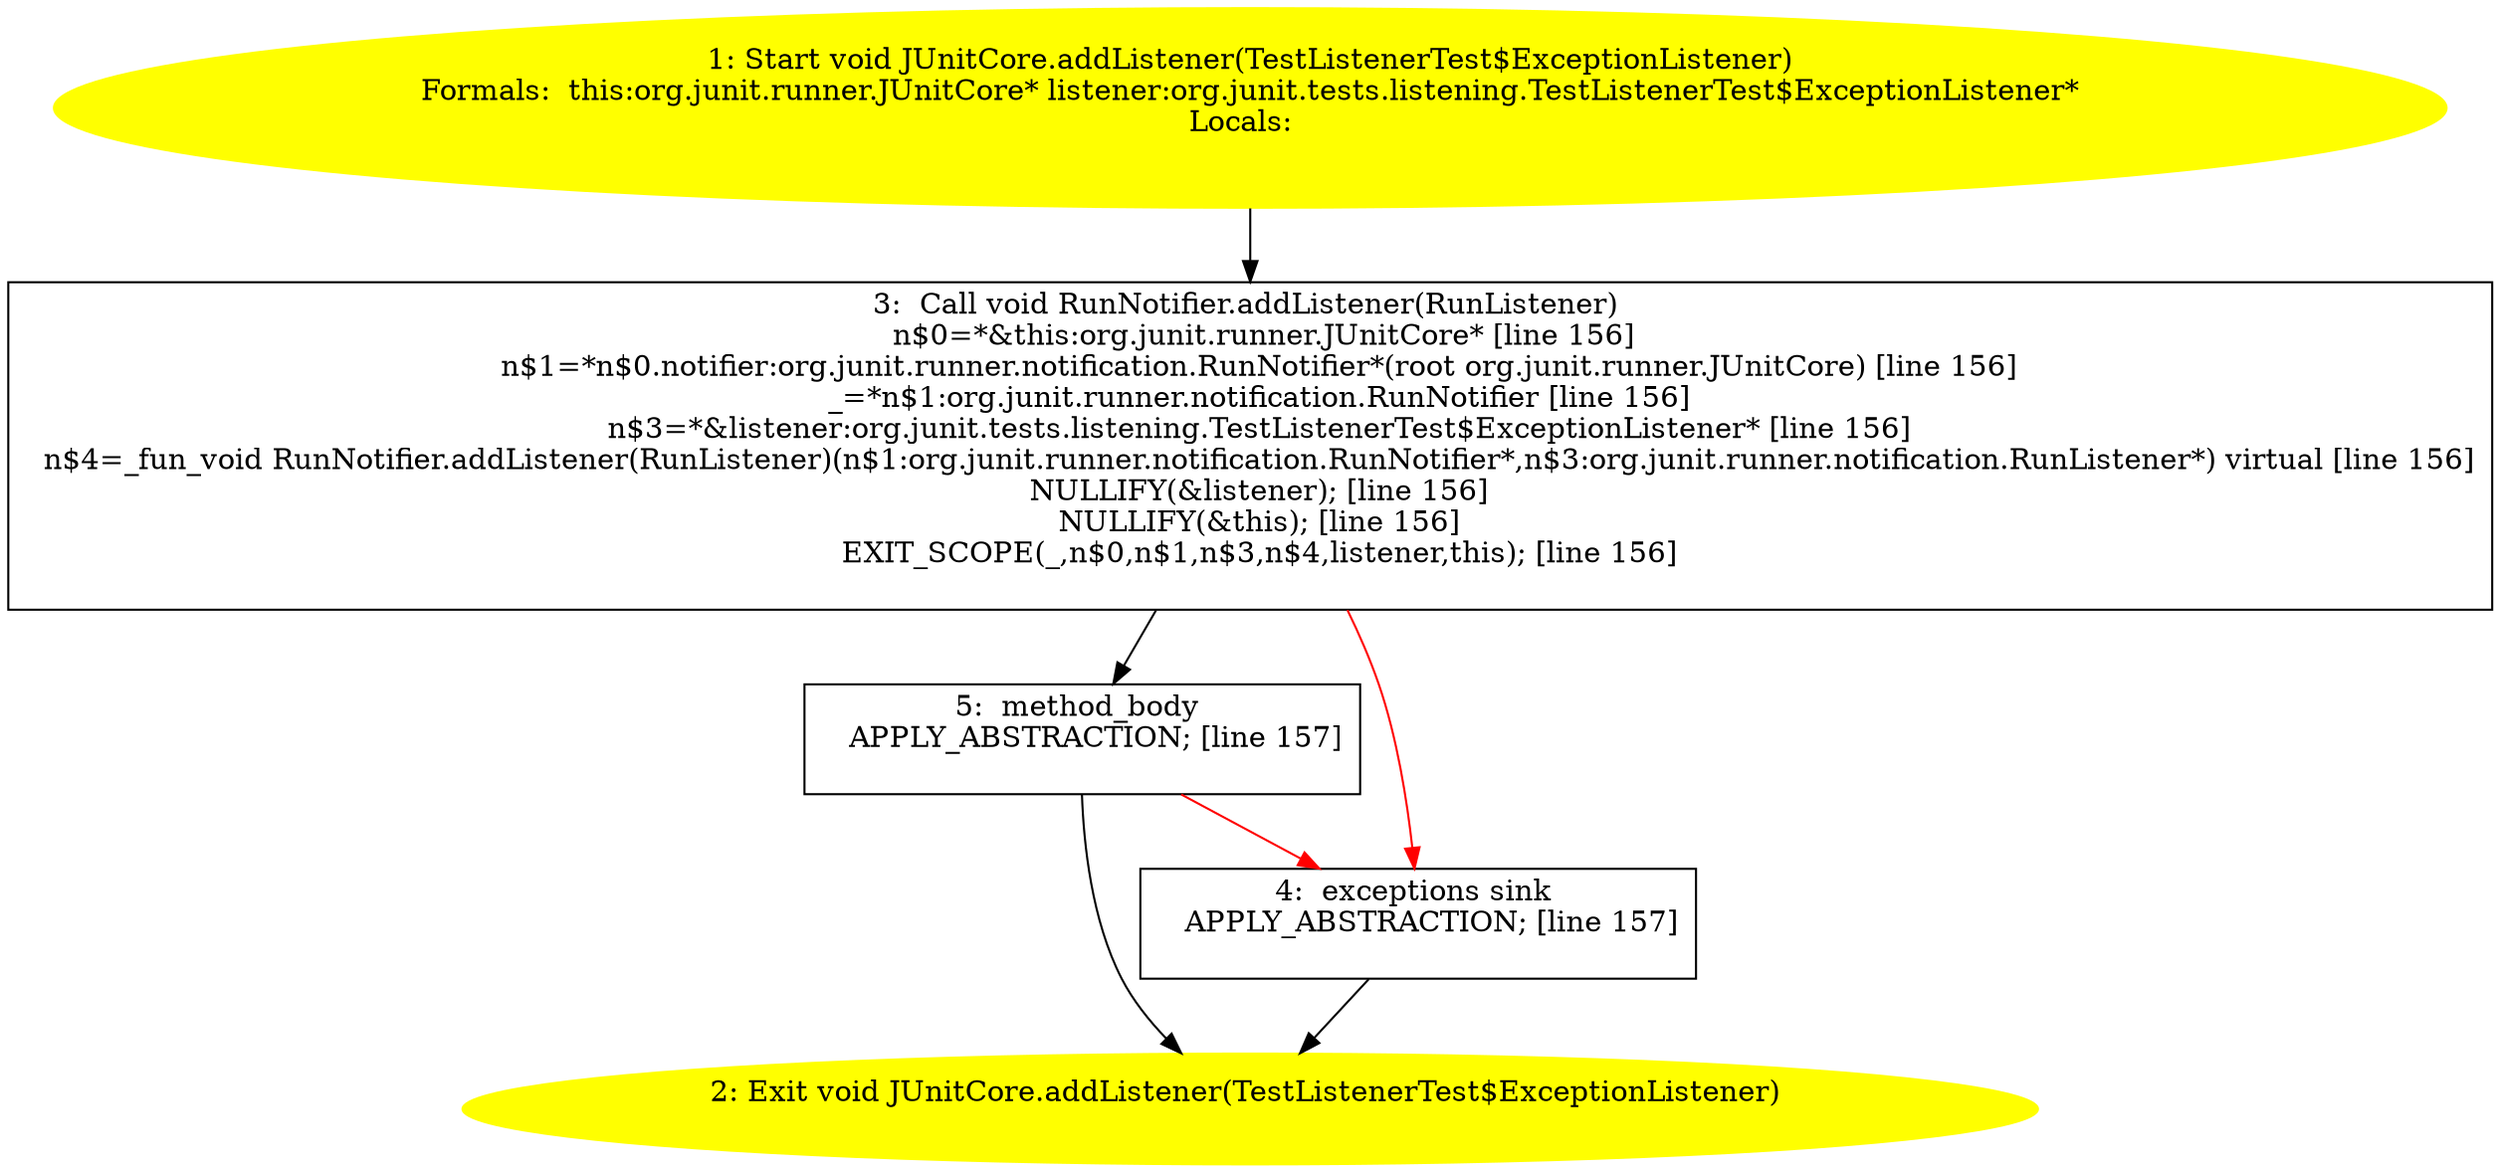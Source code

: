 /* @generated */
digraph cfg {
"org.junit.runner.JUnitCore.addListener(org.junit.tests.listening.TestListenerTest$ExceptionListener).65fbfb1aed524fcf3a7b9618cd69f95d_1" [label="1: Start void JUnitCore.addListener(TestListenerTest$ExceptionListener)\nFormals:  this:org.junit.runner.JUnitCore* listener:org.junit.tests.listening.TestListenerTest$ExceptionListener*\nLocals:  \n  " color=yellow style=filled]
	

	 "org.junit.runner.JUnitCore.addListener(org.junit.tests.listening.TestListenerTest$ExceptionListener).65fbfb1aed524fcf3a7b9618cd69f95d_1" -> "org.junit.runner.JUnitCore.addListener(org.junit.tests.listening.TestListenerTest$ExceptionListener).65fbfb1aed524fcf3a7b9618cd69f95d_3" ;
"org.junit.runner.JUnitCore.addListener(org.junit.tests.listening.TestListenerTest$ExceptionListener).65fbfb1aed524fcf3a7b9618cd69f95d_2" [label="2: Exit void JUnitCore.addListener(TestListenerTest$ExceptionListener) \n  " color=yellow style=filled]
	

"org.junit.runner.JUnitCore.addListener(org.junit.tests.listening.TestListenerTest$ExceptionListener).65fbfb1aed524fcf3a7b9618cd69f95d_3" [label="3:  Call void RunNotifier.addListener(RunListener) \n   n$0=*&this:org.junit.runner.JUnitCore* [line 156]\n  n$1=*n$0.notifier:org.junit.runner.notification.RunNotifier*(root org.junit.runner.JUnitCore) [line 156]\n  _=*n$1:org.junit.runner.notification.RunNotifier [line 156]\n  n$3=*&listener:org.junit.tests.listening.TestListenerTest$ExceptionListener* [line 156]\n  n$4=_fun_void RunNotifier.addListener(RunListener)(n$1:org.junit.runner.notification.RunNotifier*,n$3:org.junit.runner.notification.RunListener*) virtual [line 156]\n  NULLIFY(&listener); [line 156]\n  NULLIFY(&this); [line 156]\n  EXIT_SCOPE(_,n$0,n$1,n$3,n$4,listener,this); [line 156]\n " shape="box"]
	

	 "org.junit.runner.JUnitCore.addListener(org.junit.tests.listening.TestListenerTest$ExceptionListener).65fbfb1aed524fcf3a7b9618cd69f95d_3" -> "org.junit.runner.JUnitCore.addListener(org.junit.tests.listening.TestListenerTest$ExceptionListener).65fbfb1aed524fcf3a7b9618cd69f95d_5" ;
	 "org.junit.runner.JUnitCore.addListener(org.junit.tests.listening.TestListenerTest$ExceptionListener).65fbfb1aed524fcf3a7b9618cd69f95d_3" -> "org.junit.runner.JUnitCore.addListener(org.junit.tests.listening.TestListenerTest$ExceptionListener).65fbfb1aed524fcf3a7b9618cd69f95d_4" [color="red" ];
"org.junit.runner.JUnitCore.addListener(org.junit.tests.listening.TestListenerTest$ExceptionListener).65fbfb1aed524fcf3a7b9618cd69f95d_4" [label="4:  exceptions sink \n   APPLY_ABSTRACTION; [line 157]\n " shape="box"]
	

	 "org.junit.runner.JUnitCore.addListener(org.junit.tests.listening.TestListenerTest$ExceptionListener).65fbfb1aed524fcf3a7b9618cd69f95d_4" -> "org.junit.runner.JUnitCore.addListener(org.junit.tests.listening.TestListenerTest$ExceptionListener).65fbfb1aed524fcf3a7b9618cd69f95d_2" ;
"org.junit.runner.JUnitCore.addListener(org.junit.tests.listening.TestListenerTest$ExceptionListener).65fbfb1aed524fcf3a7b9618cd69f95d_5" [label="5:  method_body \n   APPLY_ABSTRACTION; [line 157]\n " shape="box"]
	

	 "org.junit.runner.JUnitCore.addListener(org.junit.tests.listening.TestListenerTest$ExceptionListener).65fbfb1aed524fcf3a7b9618cd69f95d_5" -> "org.junit.runner.JUnitCore.addListener(org.junit.tests.listening.TestListenerTest$ExceptionListener).65fbfb1aed524fcf3a7b9618cd69f95d_2" ;
	 "org.junit.runner.JUnitCore.addListener(org.junit.tests.listening.TestListenerTest$ExceptionListener).65fbfb1aed524fcf3a7b9618cd69f95d_5" -> "org.junit.runner.JUnitCore.addListener(org.junit.tests.listening.TestListenerTest$ExceptionListener).65fbfb1aed524fcf3a7b9618cd69f95d_4" [color="red" ];
}
